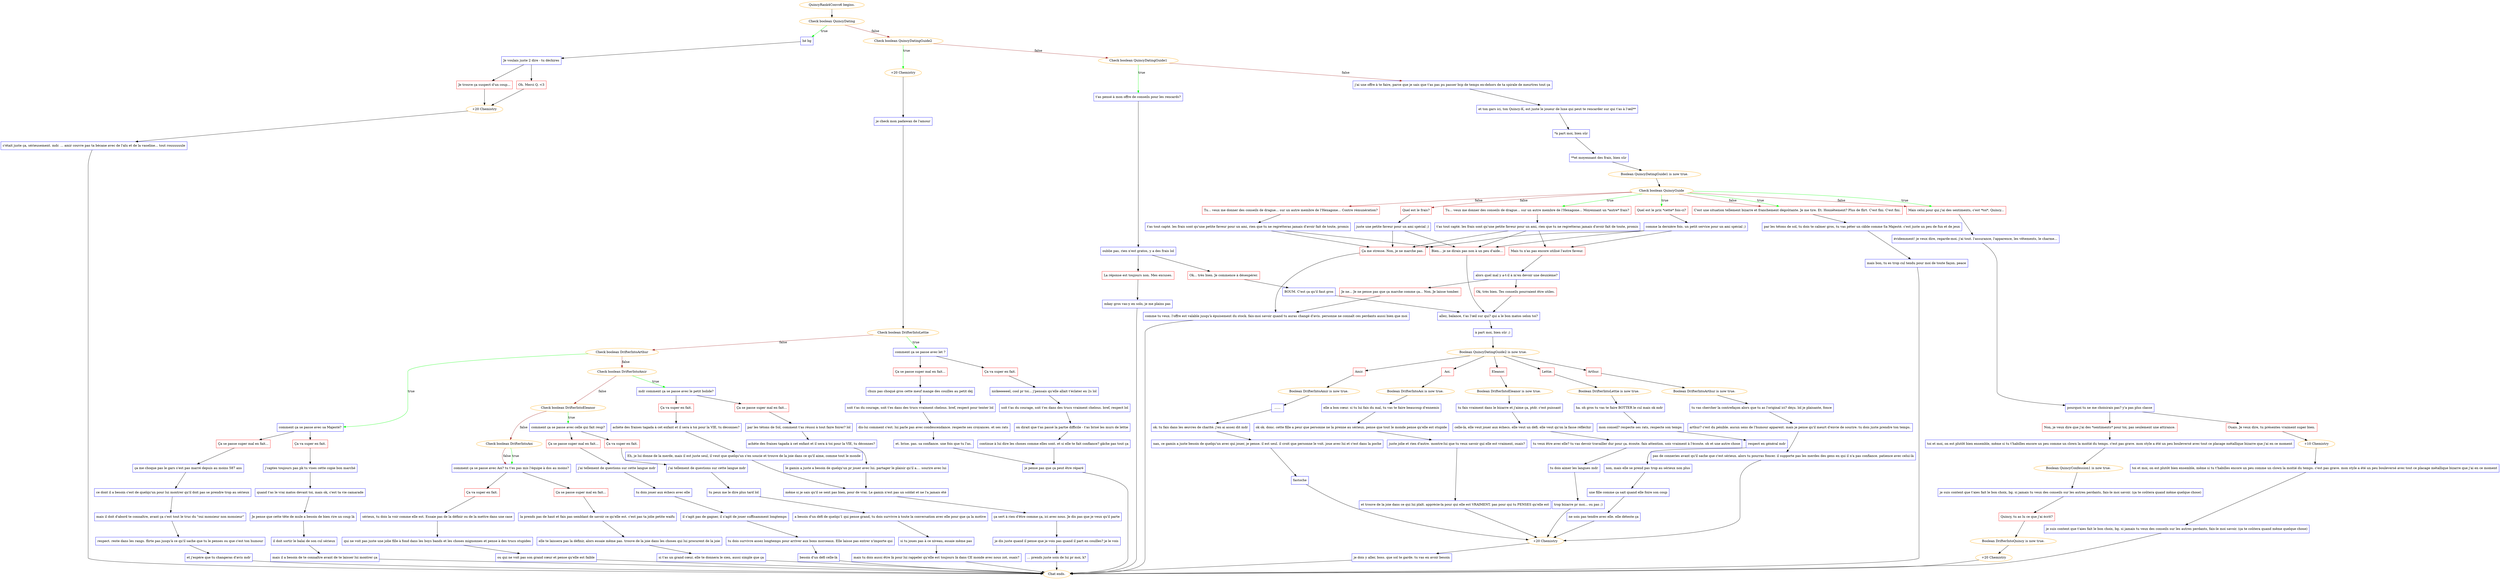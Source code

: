 digraph {
	"QuincyRank4Convo6 begins." [color=orange];
		"QuincyRank4Convo6 begins." -> j3584470309;
	j3584470309 [label="Check boolean QuincyDating",color=orange];
		j3584470309 -> j1058737200 [label=true,color=green];
		j3584470309 -> j3491569830 [label=false,color=brown];
	j1058737200 [label="hé bg",shape=box,color=blue];
		j1058737200 -> j3020749743;
	j3491569830 [label="Check boolean QuincyDatingGuide2",color=orange];
		j3491569830 -> j638642662 [label=true,color=green];
		j3491569830 -> j2786259275 [label=false,color=brown];
	j3020749743 [label="Je voulais juste 2 dire - tu déchires",shape=box,color=blue];
		j3020749743 -> j510414171;
		j3020749743 -> j2985920625;
	j638642662 [label="+20 Chemistry",color=orange];
		j638642662 -> j1093089275;
	j2786259275 [label="Check boolean QuincyDatingGuide1",color=orange];
		j2786259275 -> j2726431737 [label=true,color=green];
		j2786259275 -> j2257306007 [label=false,color=brown];
	j510414171 [label="Je trouve ça suspect d'un coup...",shape=box,color=red];
		j510414171 -> j856385765;
	j2985920625 [label="Oh. Merci Q. <3",shape=box,color=red];
		j2985920625 -> j856385765;
	j1093089275 [label="je check mon padawan de l'amour",shape=box,color=blue];
		j1093089275 -> j827990467;
	j2726431737 [label="t'as pensé à mon offre de conseils pour les rencards?",shape=box,color=blue];
		j2726431737 -> j411106164;
	j2257306007 [label="j'ai une offre à te faire, parce que je sais que t'as pas pu passer bcp de temps en-dehors de ta spirale de meurtres tout ça",shape=box,color=blue];
		j2257306007 -> j2559417058;
	j856385765 [label="+20 Chemistry",color=orange];
		j856385765 -> j3726679145;
	j827990467 [label="Check boolean DrifterIntoLettie",color=orange];
		j827990467 -> j117871590 [label=true,color=green];
		j827990467 -> j3407252241 [label=false,color=brown];
	j411106164 [label="oublie pas, rien n'est gratos, y a des frais lol",shape=box,color=blue];
		j411106164 -> j663362564;
		j411106164 -> j3885735367;
	j2559417058 [label="et ton gars ici, ton Quincy-K, est juste le joueur de luxe qui peut te rencarder sur qui t'as à l'œil**",shape=box,color=blue];
		j2559417058 -> j692517328;
	j3726679145 [label="c'était juste ça, sérieusement. mdr. ... amir couvre pas ta bécane avec de l'alu et de la vaseline... tout rouuuuuule",shape=box,color=blue];
		j3726679145 -> "Chat ends.";
	j117871590 [label="comment ça se passe avec let ?",shape=box,color=blue];
		j117871590 -> j3493988964;
		j117871590 -> j328914032;
	j3407252241 [label="Check boolean DrifterIntoArthur",color=orange];
		j3407252241 -> j2105671145 [label=true,color=green];
		j3407252241 -> j3827004038 [label=false,color=brown];
	j663362564 [label="La réponse est toujours non. Mes excuses.",shape=box,color=red];
		j663362564 -> j2043137777;
	j3885735367 [label="Ok... très bien. Je commence à désespérer.",shape=box,color=red];
		j3885735367 -> j2282006633;
	j692517328 [label="*à part moi, bien sûr",shape=box,color=blue];
		j692517328 -> j3907698363;
	"Chat ends." [color=orange];
	j3493988964 [label="Ça va super en fait.",shape=box,color=red];
		j3493988964 -> j4154555344;
	j328914032 [label="Ça se passe super mal en fait...",shape=box,color=red];
		j328914032 -> j2820420472;
	j2105671145 [label="comment ça se passe avec sa Majesté?",shape=box,color=blue];
		j2105671145 -> j851531503;
		j2105671145 -> j857639164;
	j3827004038 [label="Check boolean DrifterIntoAmir",color=orange];
		j3827004038 -> j1757935484 [label=true,color=green];
		j3827004038 -> j973123829 [label=false,color=brown];
	j2043137777 [label="mkay gros vas-y en solo, je me plains pas",shape=box,color=blue];
		j2043137777 -> "Chat ends.";
	j2282006633 [label="BOUM. C'est ça qu'il faut gros",shape=box,color=blue];
		j2282006633 -> j3235245911;
	j3907698363 [label="**et moyennant des frais, bien sûr",shape=box,color=blue];
		j3907698363 -> j134635863;
	j4154555344 [label="nickeeeeeel, cool pr toi... j'pensais qu'elle allait t'éclater en 2s lol",shape=box,color=blue];
		j4154555344 -> j3741548763;
	j2820420472 [label="chuis pas choqué gros cette meuf mange des couilles au petit déj",shape=box,color=blue];
		j2820420472 -> j3198511642;
	j851531503 [label="Ça va super en fait.",shape=box,color=red];
		j851531503 -> j3015006548;
	j857639164 [label="Ça se passe super mal en fait...",shape=box,color=red];
		j857639164 -> j1167921342;
	j1757935484 [label="mdr comment ça se passe avec le petit bolide?",shape=box,color=blue];
		j1757935484 -> j3047231282;
		j1757935484 -> j4158638663;
	j973123829 [label="Check boolean DrifterIntoEleanor",color=orange];
		j973123829 -> j1629573746 [label=true,color=green];
		j973123829 -> j522636645 [label=false,color=brown];
	j3235245911 [label="allez, balance, t'as l'œil sur qui? qui a le bon matos selon toi?",shape=box,color=blue];
		j3235245911 -> j2334830023;
	j134635863 [label="Boolean QuincyDatingGuide1 is now true.",color=orange];
		j134635863 -> j1294377651;
	j3741548763 [label="soit t'as du courage, soit t'es dans des trucs vraiment chelous. bref, respect lol",shape=box,color=blue];
		j3741548763 -> j356269050;
	j3198511642 [label="soit t'as du courage, soit t'es dans des trucs vraiment chelous. bref, respect pour tenter lol",shape=box,color=blue];
		j3198511642 -> j3488430170;
	j3015006548 [label="j'captes toujours pas pk tu vises cette copie bon marché",shape=box,color=blue];
		j3015006548 -> j2591001215;
	j1167921342 [label="ça me choque pas le gars s'est pas marré depuis au moins 587 ans",shape=box,color=blue];
		j1167921342 -> j1527515152;
	j3047231282 [label="Ça va super en fait.",shape=box,color=red];
		j3047231282 -> j1758221275;
	j4158638663 [label="Ça se passe super mal en fait...",shape=box,color=red];
		j4158638663 -> j2925912331;
	j1629573746 [label="comment ça se passe avec celle qui fait reup?",shape=box,color=blue];
		j1629573746 -> j3862262072;
		j1629573746 -> j2066130150;
	j522636645 [label="Check boolean DrifterIntoAoi",color=orange];
		j522636645 -> j2864289177 [label=true,color=green];
		j522636645 -> j2864289177 [label=false,color=brown];
	j2334830023 [label="à part moi, bien sûr ;)",shape=box,color=blue];
		j2334830023 -> j2183745581;
	j1294377651 [label="Check boolean QuincyGuide",color=orange];
		j1294377651 -> j4210948583 [label=true,color=green];
		j1294377651 -> j1286118673 [label=true,color=green];
		j1294377651 -> j4195002854 [label=true,color=green];
		j1294377651 -> j3257486764 [label=true,color=green];
		j1294377651 -> j3018266818 [label=false,color=brown];
		j1294377651 -> j394923397 [label=false,color=brown];
		j1294377651 -> j4195002854 [label=false,color=brown];
		j1294377651 -> j3257486764 [label=false,color=brown];
	j356269050 [label="on dirait que t'as passé la partie difficile - t'as brisé les murs de lettie",shape=box,color=blue];
		j356269050 -> j3193584073;
	j3488430170 [label="dis-lui comment c'est. lui parle pas avec condescendance. respecte ses croyances. et ses rats",shape=box,color=blue];
		j3488430170 -> j3720461311;
	j2591001215 [label="quand t'as le vrai matos devant toi, mais ok, c'est ta vie camarade",shape=box,color=blue];
		j2591001215 -> j2171233068;
	j1527515152 [label="ce dont il a besoin c'est de quelqu'un pour lui montrer qu'il doit pas se prendre trop au sérieux",shape=box,color=blue];
		j1527515152 -> j786306974;
	j1758221275 [label="achète des fraises tagada à cet enfant et il sera à toi pour la VIE, tu déconnes?",shape=box,color=blue];
		j1758221275 -> j3112849434;
	j2925912331 [label="par les tétons de Sol, comment t'as réussi à tout faire foirer? lol",shape=box,color=blue];
		j2925912331 -> j1706272299;
	j3862262072 [label="Ça va super en fait.",shape=box,color=red];
		j3862262072 -> j3953342063;
	j2066130150 [label="Ça se passe super mal en fait...",shape=box,color=red];
		j2066130150 -> j2329988457;
	j2864289177 [label="comment ça se passe avec Aoi? tu t'es pas mis l'équipe à dos au moins?",shape=box,color=blue];
		j2864289177 -> j259502008;
		j2864289177 -> j1038235136;
	j2183745581 [label="Boolean QuincyDatingGuide2 is now true.",color=orange];
		j2183745581 -> j1084729469;
		j2183745581 -> j2858639570;
		j2183745581 -> j3918484249;
		j2183745581 -> j1219464731;
		j2183745581 -> j1604267157;
	j4210948583 [label="Tu... veux me donner des conseils de drague... sur un autre membre de l'Hexagone... Moyennant un *autre* frais?",shape=box,color=red];
		j4210948583 -> j681042314;
	j1286118673 [label="Quel est le prix *cette* fois-ci?",shape=box,color=red];
		j1286118673 -> j1588153260;
	j4195002854 [label="C'est une situation tellement bizarre et franchement dégoûtante. Je me tire. Et. Honnêtement? Plus de flirt. C'est fini. C'est fini.",shape=box,color=red];
		j4195002854 -> j688134875;
	j3257486764 [label="Mais celui pour qui j'ai des sentiments, c'est *toi*, Quincy...",shape=box,color=red];
		j3257486764 -> j3999305070;
	j3018266818 [label="Quel est le frais?",shape=box,color=red];
		j3018266818 -> j703528465;
	j394923397 [label="Tu... veux me donner des conseils de drague... sur un autre membre de l'Hexagone... Contre rémunération?",shape=box,color=red];
		j394923397 -> j3935122937;
	j3193584073 [label="continue à lui dire les choses comme elles sont. et si elle te fait confiance? gâche pas tout ça",shape=box,color=blue];
		j3193584073 -> j2545343932;
	j3720461311 [label="et. brise. pas. sa confiance. une fois que tu l'as.",shape=box,color=blue];
		j3720461311 -> j2545343932;
	j2171233068 [label="Je pense que cette tête de mule a besoin de bien rire un coup là",shape=box,color=blue];
		j2171233068 -> j2029102138;
	j786306974 [label="mais il doit d'abord te connaître, avant ça c'est tout le truc du \"oui monsieur non monsieur\"",shape=box,color=blue];
		j786306974 -> j487623364;
	j3112849434 [label="Eh, je lui donne de la merde, mais il est juste seul, il veut que quelqu'un s'en soucie et trouve de la joie dans ce qu'il aime, comme tout le monde",shape=box,color=blue];
		j3112849434 -> j55556079;
	j1706272299 [label="achète des fraises tagada à cet enfant et il sera à toi pour la VIE, tu déconnes?",shape=box,color=blue];
		j1706272299 -> j1972056355;
	j3953342063 [label="j'ai tellement de questions sur cette langue mdr",shape=box,color=blue];
		j3953342063 -> j795486580;
	j2329988457 [label="j'ai tellement de questions sur cette langue mdr",shape=box,color=blue];
		j2329988457 -> j2007869706;
	j259502008 [label="Ça va super en fait.",shape=box,color=red];
		j259502008 -> j3626738155;
	j1038235136 [label="Ça se passe super mal en fait...",shape=box,color=red];
		j1038235136 -> j859197256;
	j1084729469 [label="Lettie.",shape=box,color=red];
		j1084729469 -> j3871918644;
	j2858639570 [label="Arthur.",shape=box,color=red];
		j2858639570 -> j2270564533;
	j3918484249 [label="Amir.",shape=box,color=red];
		j3918484249 -> j2123657349;
	j1219464731 [label="Eleanor.",shape=box,color=red];
		j1219464731 -> j768007253;
	j1604267157 [label="Aoi.",shape=box,color=red];
		j1604267157 -> j1889879829;
	j681042314 [label="t'as tout capté. les frais sont qu'une petite faveur pour un ami, rien que tu ne regretteras jamais d'avoir fait de toute, promis",shape=box,color=blue];
		j681042314 -> j1916150752;
		j681042314 -> j3783073551;
		j681042314 -> j939676962;
	j1588153260 [label="comme la dernière fois. un petit service pour un ami spécial ;)",shape=box,color=blue];
		j1588153260 -> j1916150752;
		j1588153260 -> j3783073551;
		j1588153260 -> j939676962;
	j688134875 [label="par les tétons de sol, tu dois te calmer gros, tu vas péter un câble comme Sa Majesté. c'est juste un peu de fun et de jeux",shape=box,color=blue];
		j688134875 -> j2873447953;
	j3999305070 [label="évidemment! je veux dire, regarde-moi. j'ai tout. l'assurance, l'apparence, les vêtements, le charme...",shape=box,color=blue];
		j3999305070 -> j3400182392;
	j703528465 [label="juste une petite faveur pour un ami spécial ;)",shape=box,color=blue];
		j703528465 -> j3783073551;
		j703528465 -> j939676962;
	j3935122937 [label="t'as tout capté. les frais sont qu'une petite faveur pour un ami, rien que tu ne regretteras jamais d'avoir fait de toute, promis",shape=box,color=blue];
		j3935122937 -> j3783073551;
		j3935122937 -> j939676962;
	j2545343932 [label="je pense pas que ça peut être réparé",shape=box,color=blue];
		j2545343932 -> "Chat ends.";
	j2029102138 [label="il doit sortir le balai de son cul sérieux",shape=box,color=blue];
		j2029102138 -> j3853750348;
	j487623364 [label="respect. reste dans les rangs. flirte pas jusqu'à ce qu'il sache que tu le penses ou que c'est ton humour",shape=box,color=blue];
		j487623364 -> j3999606461;
	j55556079 [label="même si je sais qu'il se sent pas bien, pour de vrai. Le gamin n'est pas un soldat et ne l'a jamais été",shape=box,color=blue];
		j55556079 -> j3297205923;
	j1972056355 [label="le gamin a juste a besoin de quelqu'un pr jouer avec lui. partager le plaisir qu'il a.... sourire avec lui",shape=box,color=blue];
		j1972056355 -> j55556079;
	j795486580 [label="tu peux me le dire plus tard lol",shape=box,color=blue];
		j795486580 -> j1655132357;
	j2007869706 [label="tu dois jouer aux échecs avec elle",shape=box,color=blue];
		j2007869706 -> j1734739687;
	j3626738155 [label="sérieux, tu dois la voir comme elle est. Essaie pas de la définir ou de la mettre dans une case",shape=box,color=blue];
		j3626738155 -> j4011425461;
	j859197256 [label="la prends pas de haut et fais pas semblant de savoir ce qu'elle est. c'est pas ta jolie petite waifu",shape=box,color=blue];
		j859197256 -> j2243250190;
	j3871918644 [label="Boolean DrifterIntoLettie is now true.",color=orange];
		j3871918644 -> j979625929;
	j2270564533 [label="Boolean DrifterIntoArthur is now true.",color=orange];
		j2270564533 -> j1395905853;
	j2123657349 [label="Boolean DrifterIntoAmir is now true.",color=orange];
		j2123657349 -> j3405732263;
	j768007253 [label="Boolean DrifterIntoEleanor is now true.",color=orange];
		j768007253 -> j2718289191;
	j1889879829 [label="Boolean DrifterIntoAoi is now true.",color=orange];
		j1889879829 -> j1019251222;
	j1916150752 [label="Mais tu n'as pas encore utilisé l'autre faveur.",shape=box,color=red];
		j1916150752 -> j2009721211;
	j3783073551 [label="Ça me stresse. Non, je ne marche pas.",shape=box,color=red];
		j3783073551 -> j4167361757;
	j939676962 [label="Bien... je ne dirais pas non à un peu d'aide...",shape=box,color=red];
		j939676962 -> j3235245911;
	j2873447953 [label="mais bon, tu es trop cul tendu pour moi de toute façon. peace",shape=box,color=blue];
		j2873447953 -> "Chat ends.";
	j3400182392 [label="pourquoi tu ne me choisirais pas? y'a pas plus classe",shape=box,color=blue];
		j3400182392 -> j2153424882;
		j3400182392 -> j1693162033;
	j3853750348 [label="mais il a besoin de te connaître avant de te laisser lui montrer ça",shape=box,color=blue];
		j3853750348 -> "Chat ends.";
	j3999606461 [label="et j'espère que tu changeras d'avis mdr",shape=box,color=blue];
		j3999606461 -> "Chat ends.";
	j3297205923 [label="ça sert à rien d'être comme ça, ici avec nous. Je dis pas que je veux qu'il parte",shape=box,color=blue];
		j3297205923 -> j3092605780;
	j1655132357 [label="a besoin d'un défi de quelqu'1 qui pense grand, tu dois survivre à toute la conversation avec elle pour que ça la motive",shape=box,color=blue];
		j1655132357 -> j3802178790;
	j1734739687 [label="il s'agit pas de gagner, il s'agit de jouer suffisamment longtemps",shape=box,color=blue];
		j1734739687 -> j2712689680;
	j4011425461 [label="qui ne voit pas juste une jolie fille à fond dans les boys bands et les choses mignonnes et pense à des trucs stupides",shape=box,color=blue];
		j4011425461 -> j2470605651;
	j2243250190 [label="elle te laissera pas la définir, alors essaie même pas. trouve de la joie dans les choses qui lui procurent de la joie",shape=box,color=blue];
		j2243250190 -> j3963846643;
	j979625929 [label="ha. oh gros tu vas te faire BOTTER le cul mais ok mdr",shape=box,color=blue];
		j979625929 -> j2541904699;
	j1395905853 [label="tu vas chercher la contrefaçon alors que tu as l'original ici? déçu. lol je plaisante, fonce",shape=box,color=blue];
		j1395905853 -> j2725584829;
	j3405732263 [label="......",shape=box,color=blue];
		j3405732263 -> j710582993;
	j2718289191 [label="tu fais vraiment dans le bizarre et j'aime ça, ptdr. c'est puissant",shape=box,color=blue];
		j2718289191 -> j1606651745;
	j1019251222 [label="elle a bon cœur. si tu lui fais du mal, tu vas te faire beaucoup d'ennemis",shape=box,color=blue];
		j1019251222 -> j2324892002;
	j2009721211 [label="alors quel mal y a-t-il à m'en devoir une deuxième?",shape=box,color=blue];
		j2009721211 -> j1175809864;
		j2009721211 -> j3272070171;
	j4167361757 [label="comme tu veux. l'offre est valable jusqu'à épuisement du stock. fais-moi savoir quand tu auras changé d'avis. personne ne connaît ces perdants aussi bien que moi",shape=box,color=blue];
		j4167361757 -> "Chat ends.";
	j2153424882 [label="Non, je veux dire que j'ai des *sentiments* pour toi, pas seulement une attirance.",shape=box,color=red];
		j2153424882 -> j284359081;
	j1693162033 [label="Ouais. Je veux dire, tu présentes vraiment super bien.",shape=box,color=red];
		j1693162033 -> j961446475;
	j3092605780 [label="je dis juste quand il pense que je vois pas quand il part en couilles? je le vois",shape=box,color=blue];
		j3092605780 -> j2650393051;
	j3802178790 [label="si tu joues pas à ce niveau, essaie même pas",shape=box,color=blue];
		j3802178790 -> j2871249852;
	j2712689680 [label="tu dois survivre assez longtemps pour arriver aux bons morceaux. Elle laisse pas entrer n'importe qui",shape=box,color=blue];
		j2712689680 -> j1325775150;
	j2470605651 [label="ou qui ne voit pas son grand cœur et pense qu'elle est faible",shape=box,color=blue];
		j2470605651 -> "Chat ends.";
	j3963846643 [label="si t'as un grand cœur, elle te donnera le sien, aussi simple que ça",shape=box,color=blue];
		j3963846643 -> "Chat ends.";
	j2541904699 [label="mon conseil? respecte ses rats, respecte son temps",shape=box,color=blue];
		j2541904699 -> j3943525470;
	j2725584829 [label="arthur? c'est du pénible. aucun sens de l'humour apparent. mais je pense qu'il meurt d'envie de sourire. tu dois juste prendre ton temps.",shape=box,color=blue];
		j2725584829 -> j4075154845;
	j710582993 [label="ok. tu fais dans les œuvres de charité. j'en ai assez dit mdr",shape=box,color=blue];
		j710582993 -> j1889164598;
	j1606651745 [label="celle-là, elle veut jouer aux échecs. elle veut un défi. elle veut qu'on la fasse réfléchir",shape=box,color=blue];
		j1606651745 -> j1892976001;
	j2324892002 [label="ok ok. donc. cette fille a peur que personne ne la prenne au sérieux. pense que tout le monde pense qu'elle est stupide",shape=box,color=blue];
		j2324892002 -> j3148978301;
	j1175809864 [label="Je ne... Je ne pense pas que ça marche comme ça... Non. Je laisse tomber.",shape=box,color=red];
		j1175809864 -> j4167361757;
	j3272070171 [label="Ok, très bien. Tes conseils pourraient être utiles.",shape=box,color=red];
		j3272070171 -> j3235245911;
	j284359081 [label="toi et moi, on est plutôt bien ensemble, même si tu t'habilles encore un peu comme un clown la moitié du temps. c'est pas grave. mon style a été un peu bouleversé avec tout ce placage métallique bizarre que j'ai en ce moment",shape=box,color=blue];
		j284359081 -> j2355156535;
	j961446475 [label="+10 Chemistry",color=orange];
		j961446475 -> j3488179964;
	j2650393051 [label="... prends juste soin de lui pr moi, k?",shape=box,color=blue];
		j2650393051 -> "Chat ends.";
	j2871249852 [label="mais tu dois aussi être là pour lui rappeler qu'elle est toujours là dans CE monde avec nous zot, ouais?",shape=box,color=blue];
		j2871249852 -> "Chat ends.";
	j1325775150 [label="besoin d'un défi celle-là",shape=box,color=blue];
		j1325775150 -> "Chat ends.";
	j3943525470 [label="respect en général mdr",shape=box,color=blue];
		j3943525470 -> j1761286997;
	j4075154845 [label="pas de conneries avant qu'il sache que c'est sérieux. alors tu pourras foncer. il supporte pas les merdes des gens en qui il n'a pas confiance. patience avec celui-là",shape=box,color=blue];
		j4075154845 -> j3505983599;
	j1889164598 [label="nan, ce gamin a juste besoin de quelqu'un avec qui jouer, je pense. il est seul. il croit que personne le voit. joue avec lui et c'est dans la poche",shape=box,color=blue];
		j1889164598 -> j243504032;
	j1892976001 [label="tu veux être avec elle? tu vas devoir travailler dur pour ça. écoute. fais attention. sois vraiment à l'écoute. oh et une autre chose",shape=box,color=blue];
		j1892976001 -> j833586288;
	j3148978301 [label="juste jolie et rien d'autre. montre-lui que tu veux savoir qui elle est vraiment, ouais?",shape=box,color=blue];
		j3148978301 -> j2847458115;
	j2355156535 [label="Boolean QuincyConfession1 is now true.",color=orange];
		j2355156535 -> j4006811844;
	j3488179964 [label="toi et moi, on est plutôt bien ensemble, même si tu t'habilles encore un peu comme un clown la moitié du temps. c'est pas grave. mon style a été un peu bouleversé avec tout ce placage métallique bizarre que j'ai en ce moment",shape=box,color=blue];
		j3488179964 -> j4001344421;
	j1761286997 [label="non, mais elle se prend pas trop au sérieux non plus",shape=box,color=blue];
		j1761286997 -> j2913582141;
	j3505983599 [label="+20 Chemistry",color=orange];
		j3505983599 -> j3813998867;
	j243504032 [label="fastoche",shape=box,color=blue];
		j243504032 -> j3505983599;
	j833586288 [label="tu dois aimer les langues mdr",shape=box,color=blue];
		j833586288 -> j1235343152;
	j2847458115 [label="et trouve de la joie dans ce qui lui plaît. apprécie-la pour qui elle est VRAIMENT. pas pour qui tu PENSES qu'elle est",shape=box,color=blue];
		j2847458115 -> j3505983599;
	j4006811844 [label="je suis content que t'aies fait le bon choix, bg. si jamais tu veux des conseils sur les autres perdants, fais-le moi savoir. (ça te coûtera quand même quelque chose)",shape=box,color=blue];
		j4006811844 -> j3471166672;
	j4001344421 [label="je suis content que t'aies fait le bon choix, bg. si jamais tu veux des conseils sur les autres perdants, fais-le moi savoir. (ça te coûtera quand même quelque chose)",shape=box,color=blue];
		j4001344421 -> "Chat ends.";
	j2913582141 [label="une fille comme ça sait quand elle foire son coup",shape=box,color=blue];
		j2913582141 -> j1889541085;
	j3813998867 [label="je dois y aller, boss. que sol te garde. tu vas en avoir besoin",shape=box,color=blue];
		j3813998867 -> "Chat ends.";
	j1235343152 [label="trop bizarre pr moi... ou pas ;)",shape=box,color=blue];
		j1235343152 -> j3505983599;
	j3471166672 [label="Quincy, tu as lu ce que j'ai écrit?",shape=box,color=red];
		j3471166672 -> j3495181317;
	j1889541085 [label="ne sois pas tendre avec elle. elle déteste ça",shape=box,color=blue];
		j1889541085 -> j3505983599;
	j3495181317 [label="Boolean DrifterIntoQuincy is now true.",color=orange];
		j3495181317 -> j2895199346;
	j2895199346 [label="+20 Chemistry",color=orange];
		j2895199346 -> "Chat ends.";
}